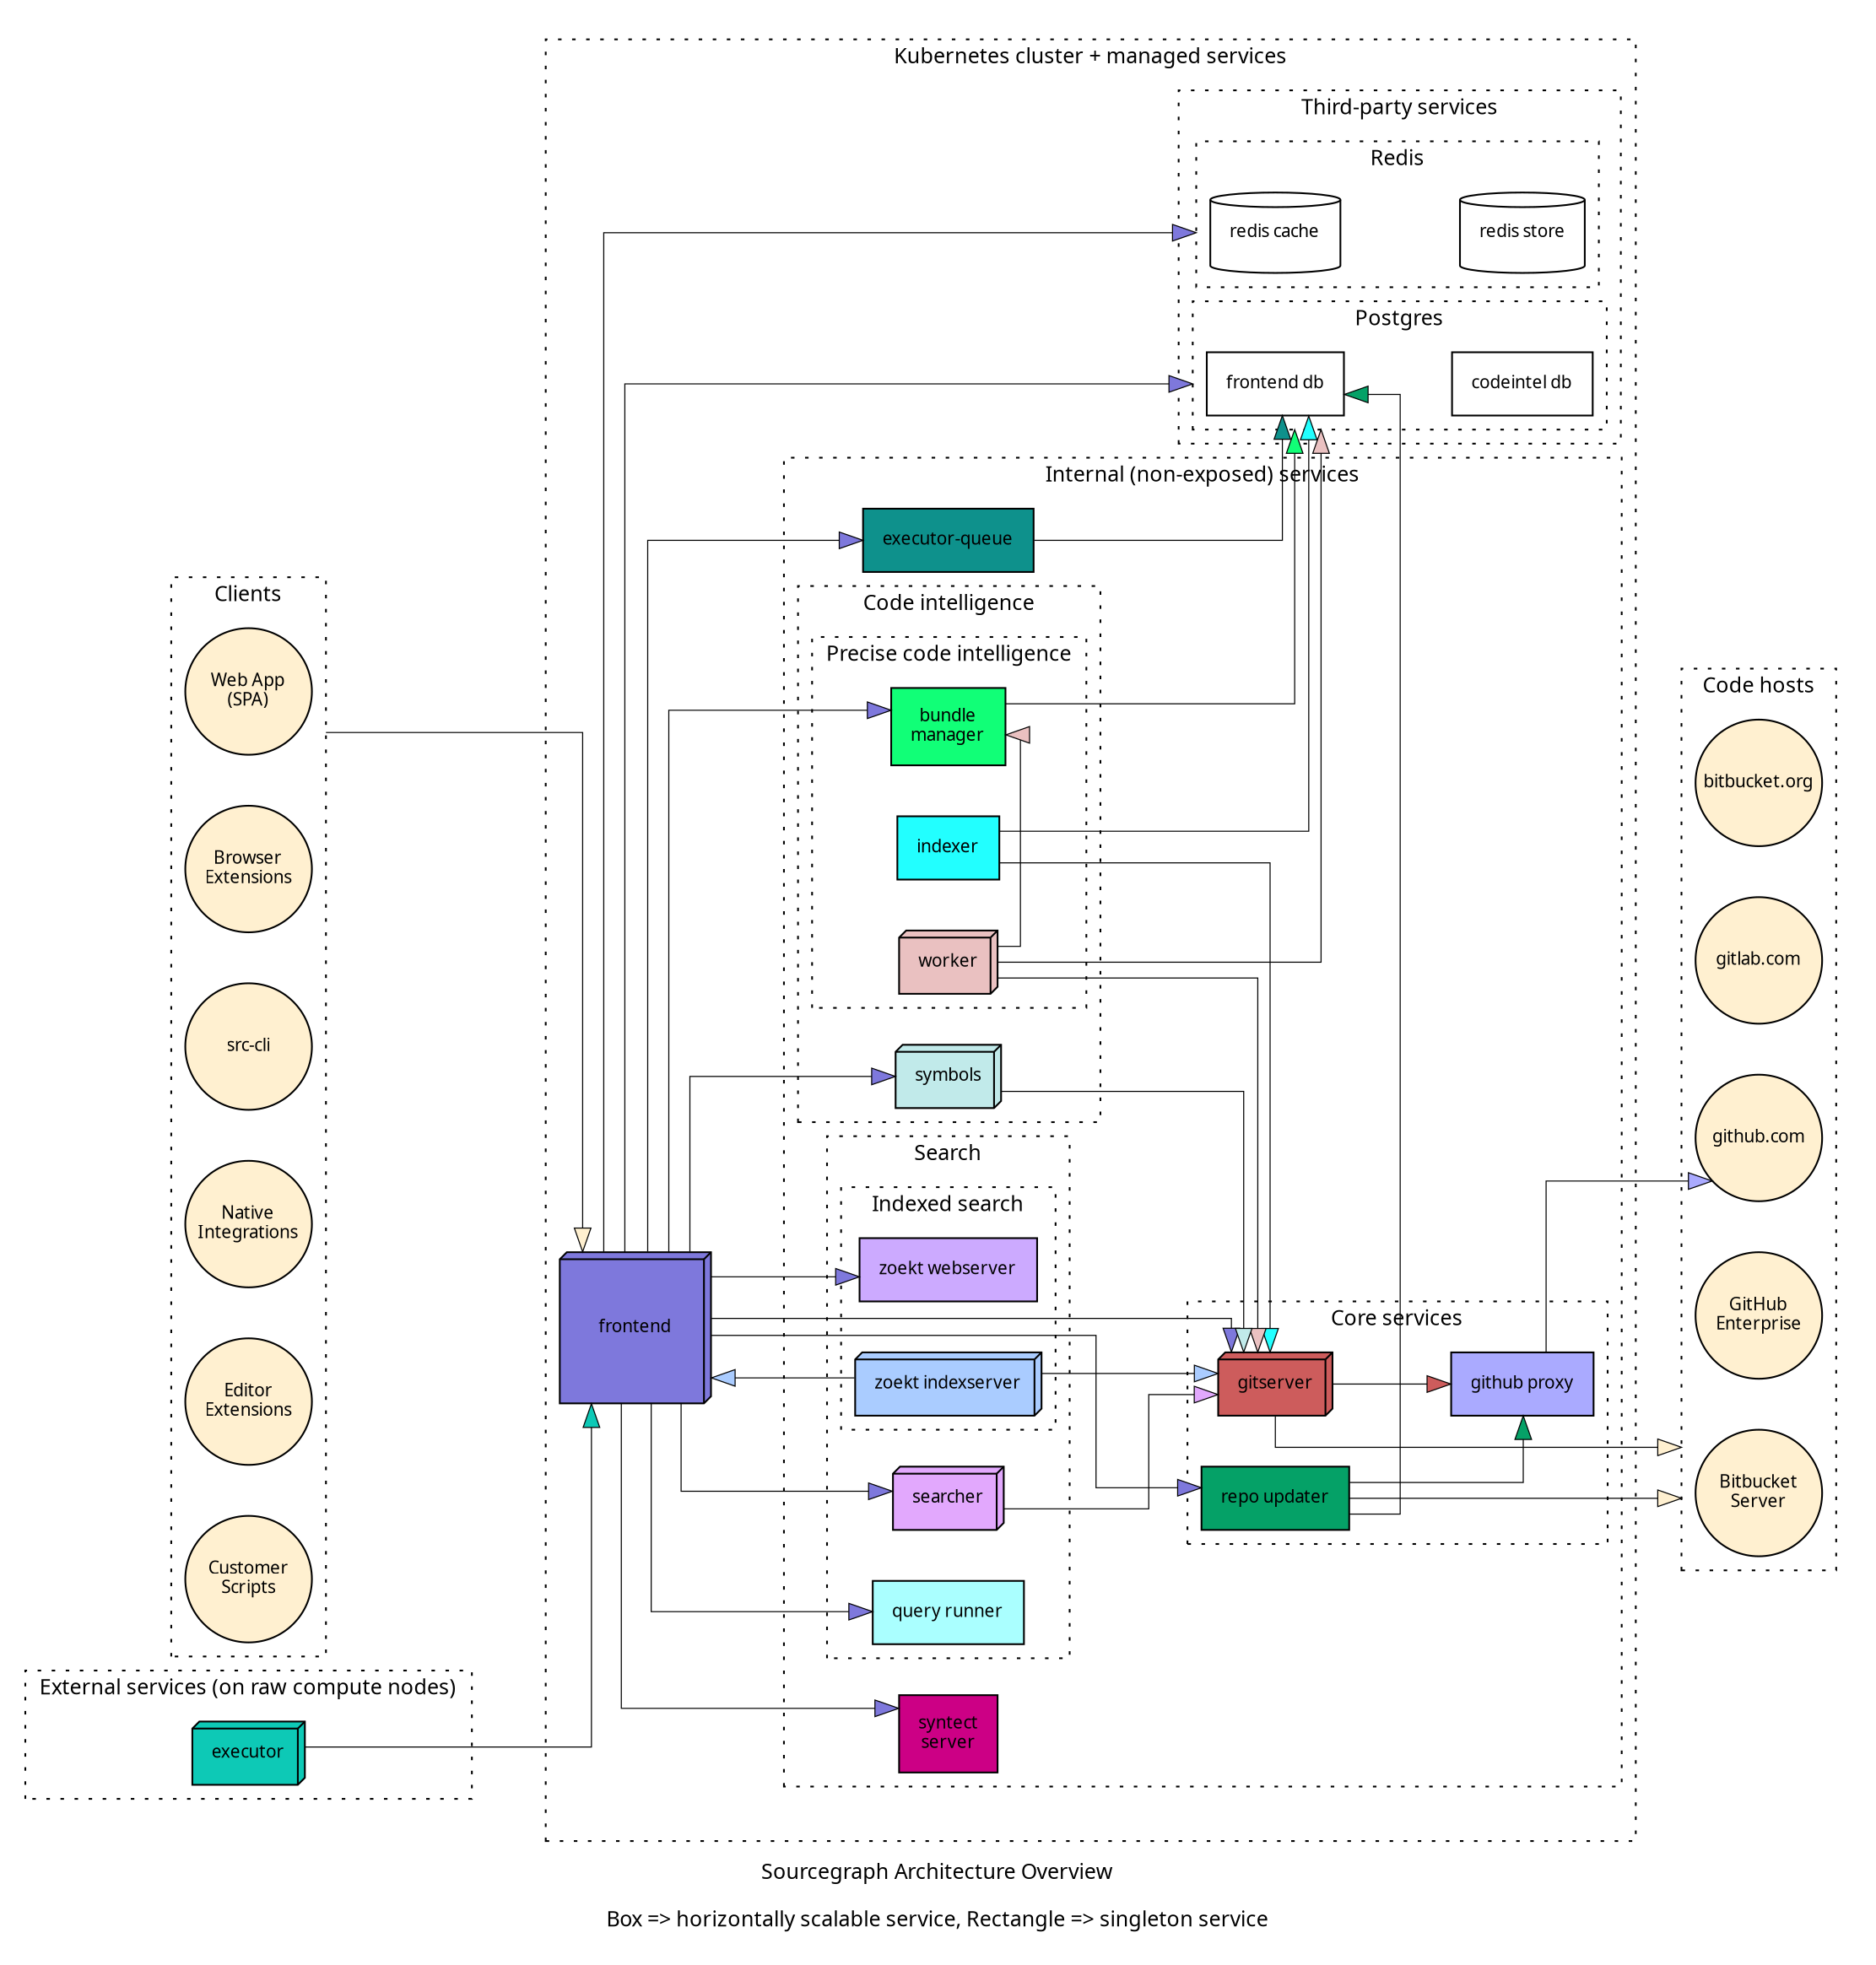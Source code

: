 digraph architecture {
    label="Sourcegraph Architecture Overview\n\nBox => horizontally scalable service, Rectangle => singleton service"
    rankdir=LR
    ratio=fill
    ranksep=0.8
    nodesep=0.4
    compound=true
    splines=ortho
    concentrate=true
    stylesheet="/assets/architecture.css"

    graph [
        fontname="Iosevka"
        fontsize=12
        pad=0.2
    ]

    node [
        colorscheme="set312"
        style="filled"
        fillcolor="white"
        shape="rectangle"
        fontname="Iosevka"
        fontsize=10
        margin=0.15
        target="_blank"
    ]

    edge [
        colorscheme="set312"
        penwidth=0.6
        arrowtail=invis
        arrowsize=1.35
    ]

    subgraph cluster_clients {
        label="Clients"
        graph [style="dotted"]
        node [
            shape="circle"
            fixedsize="true"
            width="1"
            fillcolor="#fff0d0"
        ]

        web_app [label="Web App\n(SPA)" URL="https://github.com/sourcegraph/sourcegraph/tree/main/client/web"]
        browser_ext [label="Browser\nExtensions" URL="https://github.com/sourcegraph/sourcegraph/tree/main/client/browser/"]
        src_cli [label="src-cli" URL="https://github.com/sourcegraph/src-cli"]
        native_integrations [label="Native\nIntegrations"]
        editor_ext [label="Editor\nExtensions"]
        customer_scripts [label="Customer\nScripts"]
    }

    subgraph cluster_services {
        label="Kubernetes cluster + managed services"
        graph [style="dotted"]

        frontend [
            fixedsize=true
            width=1.2
            height=1.2
            shape="box3d"
            label="frontend"
            fillcolor="#7e78dc"
            URL="https://github.com/sourcegraph/sourcegraph/tree/master/cmd/frontend"
        ]

        subgraph cluster_internal_services {
            label="Internal (non-exposed) services"
            graph [style="dotted"]

            subgraph cluster_search {
                label="Search"
                graph [style="dotted"]
                node [fillcolor="#ccaaff"]

                subgraph cluster_zoekt {
                    label="Indexed search"
                    graph [style="dotted"]

                    zoekt_webserver [
                        label="zoekt webserver"
                        fillcolor="#ccaaff"
                        URL="https://github.com/sourcegraph/zoekt/tree/master/cmd/zoekt-webserver"
                    ]
                    zoekt_indexserver [
                        label="zoekt indexserver"
                        shape="box3d"
                        fillcolor="#aaccff"
                        URL="https://github.com/sourcegraph/zoekt/tree/master/cmd/zoekt-sourcegraph-indexserver"
                    ]
                }

                searcher [
                    label="searcher"
                    shape="box3d"
                    fillcolor="#e2a8fd"
                    URL="https://github.com/sourcegraph/sourcegraph/tree/master/cmd/searcher"
                ]
                query_runner [
                    label="query runner"
                    fillcolor="#aaffff"
                    URL="https://github.com/sourcegraph/sourcegraph/tree/master/cmd/query-runner"
                ]
            }

            subgraph cluster_code_intelligence {
                label="Code intelligence"
                graph [style="dotted"]

                subgraph cluster_precise_code_intel {
                    label="Precise code intelligence"
                    graph [style="dotted"]

                    bundle_manager [
                        label="bundle\nmanager"
                        fillcolor="#11ff77"
                        URL="https://github.com/sourcegraph/sourcegraph/tree/master/enterprise/cmd/precise-code-intel-bundle-manager"
                    ]
                    indexer [
                        label="indexer"
                        fillcolor="#22ffff"
                        URL="https://github.com/sourcegraph/sourcegraph/tree/master/enterprise/cmd/precise-code-intel-indexer"
                    ]
                    worker [
                        label="worker"
                        shape="box3d"
                        fillcolor="#eac1c1"
                        URL="https://github.com/sourcegraph/sourcegraph/tree/master/enterprise/cmd/precise-code-intel-worker"
                    ]
                }

                symbols [
                    label="symbols"
                    shape="box3d"
                    fillcolor="#c1eaea"
                    URL="https://github.com/sourcegraph/sourcegraph/tree/master/cmd/symbols"
                ]
            }

            subgraph cluster_core_services {
                label="Core services"
                graph [style="dotted"]

                gitserver [
                    label="gitserver"
                    fillcolor="#cd5c5c"
                    shape="box3d"
                    URL="https://github.com/sourcegraph/sourcegraph/tree/master/cmd/gitserver"
                ]

                repo_updater [
                    label="repo updater"
                    fillcolor="#05a167"
                    URL="https://github.com/sourcegraph/sourcegraph/tree/master/cmd/repo-updater"
                ]

                github_proxy [
                    label="github proxy"
                    fillcolor="#aaaaff"
                    URL="https://github.com/sourcegraph/sourcegraph/tree/master/cmd/github-proxy"
                ]
            }

            executor_queue [
                label="executor-queue"
                fillcolor="#0e918c"
                URL="https://github.com/sourcegraph/sourcegraph/tree/master/enterprise/cmd/executor-queue"
            ]

            syntect_server [
                label="syntect\nserver"
                fillcolor="#cc0085"
                URL="https://github.com/sourcegraph/syntect_server"
            ]
        }

        subgraph cluster_third_party {
            label="Third-party services"
            graph [style="dotted"]

            subgraph cluster_redis {
                label="Redis"
                graph [style="dotted"]
                node [shape="cylinder"]

                redis_cache [label="redis cache"]
                redis_store [label="redis store"]
            }

            subgraph cluster_databases {
                label="Postgres"
                graph [style="dotted"]

                postgres [label="frontend db"]
                codeintel_db [label="codeintel db"]
            }
        }
    }

    subgraph cluster_external_precise_code_intel {
        label="External services (on raw compute nodes)"
        graph [style="dotted"]

        executor [
            label="executor"
            shape="box3d"
            fillcolor="#0dc9b6"
            URL="https://github.com/sourcegraph/sourcegraph/tree/master/enterprise/cmd/executor"
        ]
    }

    subgraph cluster_codehosts {
        label="Code hosts"
        graph [style="dotted"]
        node  [
            shape="circle"
            fixedsize="true"
            width="1"
            fillcolor="#fff0d0"
        ]

        github_dot_com [label="github.com"]
        gitlab_dot_com [label="gitlab.com"]
        bitbucket_cloud [label="bitbucket.org"]
        github_enterprise [label="GitHub\nEnterprise"]
        bitbucket_server [label="Bitbucket\nServer"]
    }

    /* To/from external services */
    web_app -> frontend[ltail=cluster_clients, fillcolor="#fff0d0"]
    gitserver -> {bitbucket_server} [lhead=cluster_codehosts, fillcolor="#fff0d0"]
    repo_updater -> {bitbucket_server} [lhead=cluster_codehosts, fillcolor="#fff0d0"]

    /* To databases */
    frontend -> {postgres} [lhead=cluster_databases, fillcolor="#7e78dc"]
    frontend -> {redis_cache} [lhead=cluster_redis, fillcolor="#7e78dc"]
    bundle_manager -> {postgres} [lhead=cluster_databases, fillcolor="#11ff77"]
    worker -> {postgres} [lhead=cluster_databases, fillcolor="#eac1c1"]

    /* Internal routes */
    frontend -> {searcher, symbols, query_runner, bundle_manager, executor_queue, gitserver, repo_updater, zoekt_webserver, syntect_server} [fillcolor="#7e78dc"]
    searcher -> gitserver [fillcolor="#e2a8fd"]
    symbols -> gitserver [fillcolor="#c1eaea"]
    zoekt_indexserver -> {frontend, gitserver} [fillcolor="#aaccff"]
    worker -> {gitserver} [fillcolor="#eac1c1"]
    indexer -> {postgres, gitserver} [fillcolor="#22ffff"]
    executor_queue -> {postgres} [fillcolor="#0e918c"]
    executor -> frontend [fillcolor="#0dc9b6"]

    github_proxy -> github_dot_com [fillcolor="#aaaaff"]

    /* Unconstrained internal routes */
    worker -> {bundle_manager} [fillcolor="#eac1c1", constraint=false]
    gitserver -> {github_proxy} [fillcolor="#cd5c5c", constraint=false]
    repo_updater -> {github_proxy} [fillcolor="#05a167"]
    repo_updater -> {postgres} [fillcolor="#05a167", constraint=false]

    /* Manual layout adjustments */
    codeintel_db -> bitbucket_cloud [style="invis"]
    redis_cache -> redis_store [style="invis"]
    postgres -> codeintel_db [style="invis"]
}
